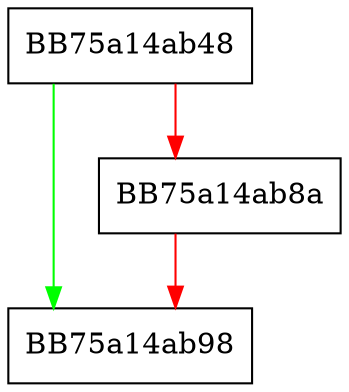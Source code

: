 digraph GetLuaSysioLibrary {
  node [shape="box"];
  graph [splines=ortho];
  BB75a14ab48 -> BB75a14ab98 [color="green"];
  BB75a14ab48 -> BB75a14ab8a [color="red"];
  BB75a14ab8a -> BB75a14ab98 [color="red"];
}
